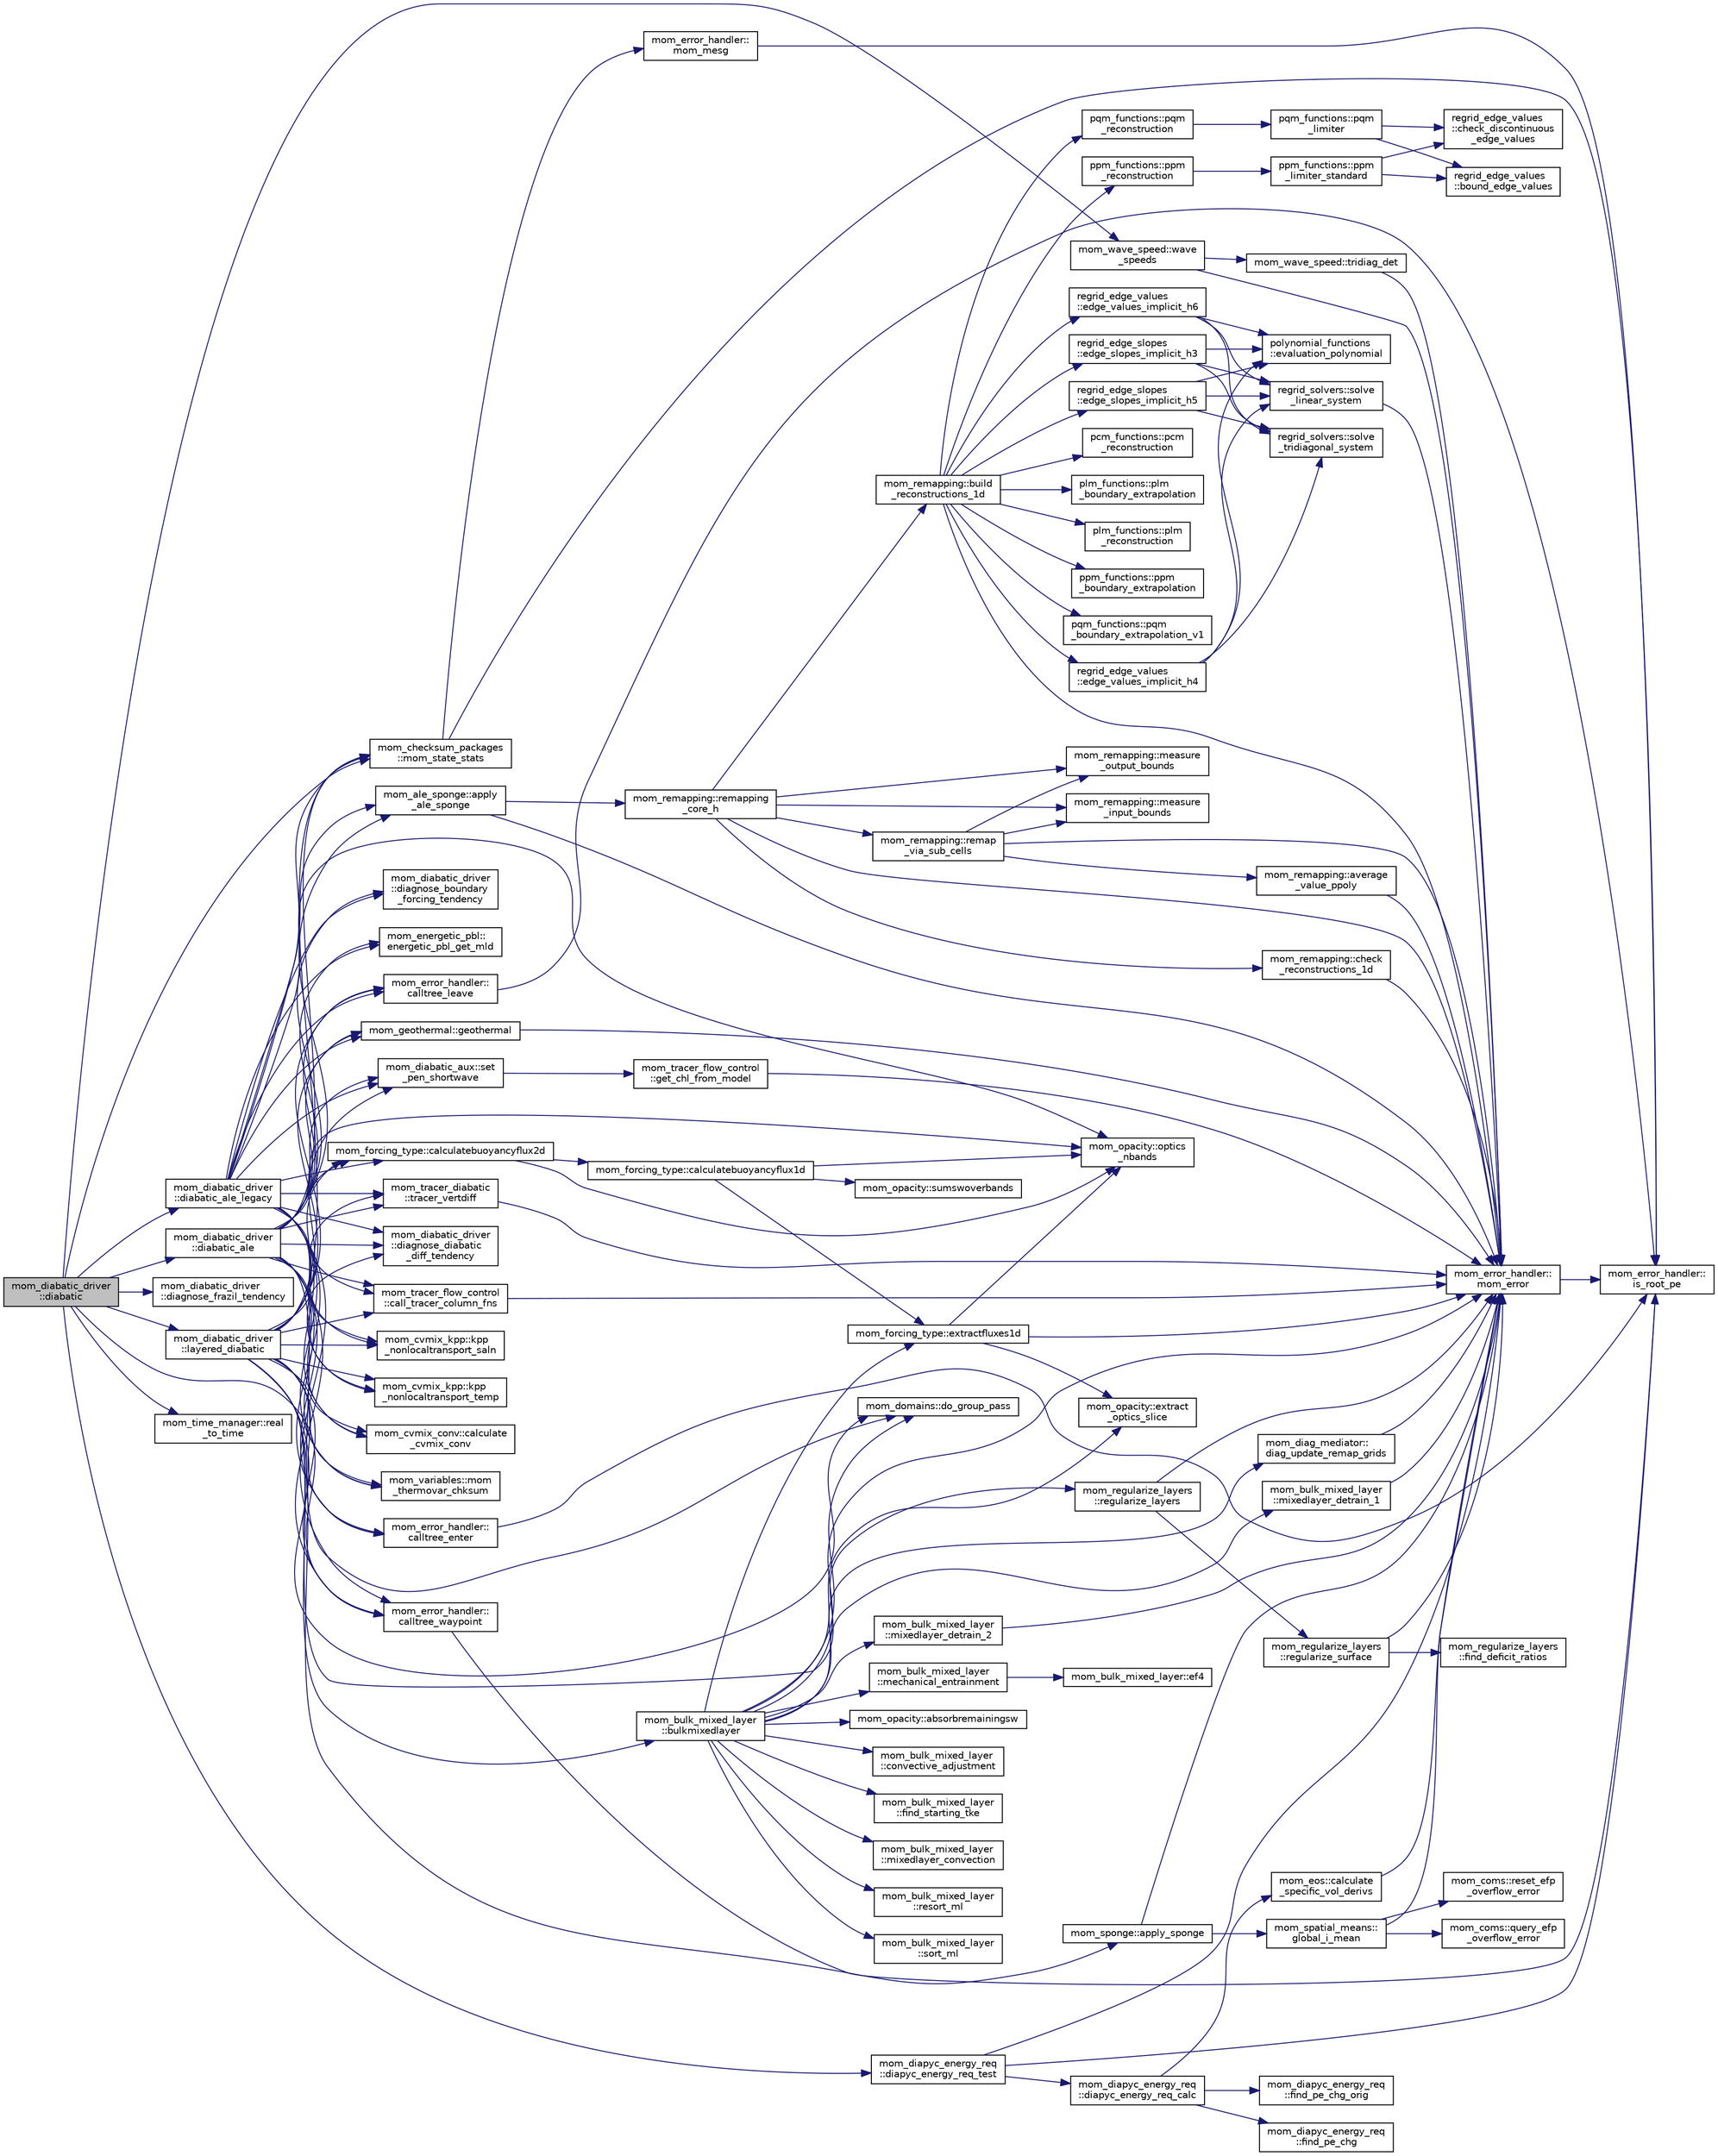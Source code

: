 digraph "mom_diabatic_driver::diabatic"
{
 // INTERACTIVE_SVG=YES
 // LATEX_PDF_SIZE
  edge [fontname="Helvetica",fontsize="10",labelfontname="Helvetica",labelfontsize="10"];
  node [fontname="Helvetica",fontsize="10",shape=record];
  rankdir="LR";
  Node1 [label="mom_diabatic_driver\l::diabatic",height=0.2,width=0.4,color="black", fillcolor="grey75", style="filled", fontcolor="black",tooltip="This subroutine imposes the diapycnal mass fluxes and the accompanying diapycnal advection of momentu..."];
  Node1 -> Node2 [color="midnightblue",fontsize="10",style="solid",fontname="Helvetica"];
  Node2 [label="mom_error_handler::\lcalltree_waypoint",height=0.2,width=0.4,color="black", fillcolor="white", style="filled",URL="$namespacemom__error__handler.html#a34a02e601a60f03cb97a72fe25a32853",tooltip="Writes a message about reaching a milestone if call tree reporting is active."];
  Node2 -> Node3 [color="midnightblue",fontsize="10",style="solid",fontname="Helvetica"];
  Node3 [label="mom_error_handler::\lis_root_pe",height=0.2,width=0.4,color="black", fillcolor="white", style="filled",URL="$namespacemom__error__handler.html#ad5f00a53059c72fe2332d1436c80ca71",tooltip="This returns .true. if the current PE is the root PE."];
  Node1 -> Node4 [color="midnightblue",fontsize="10",style="solid",fontname="Helvetica"];
  Node4 [label="mom_diabatic_driver\l::diabatic_ale",height=0.2,width=0.4,color="black", fillcolor="white", style="filled",URL="$namespacemom__diabatic__driver.html#ae57c48925de75712384e859a851c8c40",tooltip="This subroutine imposes the diapycnal mass fluxes and the accompanying diapycnal advection of momentu..."];
  Node4 -> Node5 [color="midnightblue",fontsize="10",style="solid",fontname="Helvetica"];
  Node5 [label="mom_ale_sponge::apply\l_ale_sponge",height=0.2,width=0.4,color="black", fillcolor="white", style="filled",URL="$namespacemom__ale__sponge.html#a1f297a8680a56b92ad1ac4e09f375d05",tooltip="This subroutine applies damping to the layers thicknesses, temp, salt and a variety of tracers for ev..."];
  Node5 -> Node6 [color="midnightblue",fontsize="10",style="solid",fontname="Helvetica"];
  Node6 [label="mom_error_handler::\lmom_error",height=0.2,width=0.4,color="black", fillcolor="white", style="filled",URL="$namespacemom__error__handler.html#a460cfb79a06c29fc249952c2a3710d67",tooltip="This provides a convenient interface for writing an mpp_error message with run-time filter based on a..."];
  Node6 -> Node3 [color="midnightblue",fontsize="10",style="solid",fontname="Helvetica"];
  Node5 -> Node7 [color="midnightblue",fontsize="10",style="solid",fontname="Helvetica"];
  Node7 [label="mom_remapping::remapping\l_core_h",height=0.2,width=0.4,color="black", fillcolor="white", style="filled",URL="$namespacemom__remapping.html#abe4a1d5b1b9f26063a5e4aba5be0b0a5",tooltip="Remaps column of values u0 on grid h0 to grid h1 assuming the top edge is aligned."];
  Node7 -> Node8 [color="midnightblue",fontsize="10",style="solid",fontname="Helvetica"];
  Node8 [label="mom_remapping::build\l_reconstructions_1d",height=0.2,width=0.4,color="black", fillcolor="white", style="filled",URL="$namespacemom__remapping.html#a5bb0006054c9fa4522783aa3f1f500d5",tooltip="Creates polynomial reconstructions of u0 on the source grid h0."];
  Node8 -> Node9 [color="midnightblue",fontsize="10",style="solid",fontname="Helvetica"];
  Node9 [label="regrid_edge_slopes\l::edge_slopes_implicit_h3",height=0.2,width=0.4,color="black", fillcolor="white", style="filled",URL="$namespaceregrid__edge__slopes.html#afa54fa0b64ec986564c76915a73ef611",tooltip="Compute ih4 edge slopes (implicit third order accurate) in the same units as h."];
  Node9 -> Node10 [color="midnightblue",fontsize="10",style="solid",fontname="Helvetica"];
  Node10 [label="polynomial_functions\l::evaluation_polynomial",height=0.2,width=0.4,color="black", fillcolor="white", style="filled",URL="$namespacepolynomial__functions.html#adb2b5d18db527314545e8e21638a2872",tooltip="Pointwise evaluation of a polynomial at x."];
  Node9 -> Node11 [color="midnightblue",fontsize="10",style="solid",fontname="Helvetica"];
  Node11 [label="regrid_solvers::solve\l_linear_system",height=0.2,width=0.4,color="black", fillcolor="white", style="filled",URL="$namespaceregrid__solvers.html#a8130a338b59de62b00f68da4204568ad",tooltip="Solve the linear system AX = B by Gaussian elimination."];
  Node11 -> Node6 [color="midnightblue",fontsize="10",style="solid",fontname="Helvetica"];
  Node9 -> Node12 [color="midnightblue",fontsize="10",style="solid",fontname="Helvetica"];
  Node12 [label="regrid_solvers::solve\l_tridiagonal_system",height=0.2,width=0.4,color="black", fillcolor="white", style="filled",URL="$namespaceregrid__solvers.html#a0d5c3cff8f31429b0a2c6d267e8b345d",tooltip="Solve the tridiagonal system AX = B."];
  Node8 -> Node13 [color="midnightblue",fontsize="10",style="solid",fontname="Helvetica"];
  Node13 [label="regrid_edge_slopes\l::edge_slopes_implicit_h5",height=0.2,width=0.4,color="black", fillcolor="white", style="filled",URL="$namespaceregrid__edge__slopes.html#a13b00024cbba5019a0348a8a60a3ad1b",tooltip="Compute ih5 edge values (implicit fifth order accurate)"];
  Node13 -> Node10 [color="midnightblue",fontsize="10",style="solid",fontname="Helvetica"];
  Node13 -> Node11 [color="midnightblue",fontsize="10",style="solid",fontname="Helvetica"];
  Node13 -> Node12 [color="midnightblue",fontsize="10",style="solid",fontname="Helvetica"];
  Node8 -> Node14 [color="midnightblue",fontsize="10",style="solid",fontname="Helvetica"];
  Node14 [label="regrid_edge_values\l::edge_values_implicit_h4",height=0.2,width=0.4,color="black", fillcolor="white", style="filled",URL="$namespaceregrid__edge__values.html#a0c268712aaf87b3597cef51c85fb32cb",tooltip="Compute ih4 edge values (implicit fourth order accurate) in the same units as h."];
  Node14 -> Node10 [color="midnightblue",fontsize="10",style="solid",fontname="Helvetica"];
  Node14 -> Node11 [color="midnightblue",fontsize="10",style="solid",fontname="Helvetica"];
  Node14 -> Node12 [color="midnightblue",fontsize="10",style="solid",fontname="Helvetica"];
  Node8 -> Node15 [color="midnightblue",fontsize="10",style="solid",fontname="Helvetica"];
  Node15 [label="regrid_edge_values\l::edge_values_implicit_h6",height=0.2,width=0.4,color="black", fillcolor="white", style="filled",URL="$namespaceregrid__edge__values.html#a9955c45dcd1bfec32fbf5602315cb5b1",tooltip="Compute ih6 edge values (implicit sixth order accurate) in the same units as h."];
  Node15 -> Node10 [color="midnightblue",fontsize="10",style="solid",fontname="Helvetica"];
  Node15 -> Node11 [color="midnightblue",fontsize="10",style="solid",fontname="Helvetica"];
  Node15 -> Node12 [color="midnightblue",fontsize="10",style="solid",fontname="Helvetica"];
  Node8 -> Node6 [color="midnightblue",fontsize="10",style="solid",fontname="Helvetica"];
  Node8 -> Node16 [color="midnightblue",fontsize="10",style="solid",fontname="Helvetica"];
  Node16 [label="pcm_functions::pcm\l_reconstruction",height=0.2,width=0.4,color="black", fillcolor="white", style="filled",URL="$namespacepcm__functions.html#acdb73aa523daabff83b15ce04492d70a",tooltip="Reconstruction by constant polynomials within each cell. There is nothing to do but this routine is p..."];
  Node8 -> Node17 [color="midnightblue",fontsize="10",style="solid",fontname="Helvetica"];
  Node17 [label="plm_functions::plm\l_boundary_extrapolation",height=0.2,width=0.4,color="black", fillcolor="white", style="filled",URL="$namespaceplm__functions.html#a7e6d6acb77747f967174265a1bf45784",tooltip="Reconstruction by linear polynomials within boundary cells."];
  Node8 -> Node18 [color="midnightblue",fontsize="10",style="solid",fontname="Helvetica"];
  Node18 [label="plm_functions::plm\l_reconstruction",height=0.2,width=0.4,color="black", fillcolor="white", style="filled",URL="$namespaceplm__functions.html#afc5335533d6ae9896bf0d869fa5a25e9",tooltip="Reconstruction by linear polynomials within each cell."];
  Node8 -> Node19 [color="midnightblue",fontsize="10",style="solid",fontname="Helvetica"];
  Node19 [label="ppm_functions::ppm\l_boundary_extrapolation",height=0.2,width=0.4,color="black", fillcolor="white", style="filled",URL="$namespaceppm__functions.html#a47eb8faecb5e25f3939cffa57f9b7cff",tooltip="Reconstruction by parabolas within boundary cells."];
  Node8 -> Node20 [color="midnightblue",fontsize="10",style="solid",fontname="Helvetica"];
  Node20 [label="ppm_functions::ppm\l_reconstruction",height=0.2,width=0.4,color="black", fillcolor="white", style="filled",URL="$namespaceppm__functions.html#a23d5e557ad48883c77429ee9bff8b052",tooltip="Builds quadratic polynomials coefficients from cell mean and edge values."];
  Node20 -> Node21 [color="midnightblue",fontsize="10",style="solid",fontname="Helvetica"];
  Node21 [label="ppm_functions::ppm\l_limiter_standard",height=0.2,width=0.4,color="black", fillcolor="white", style="filled",URL="$namespaceppm__functions.html#a10ee2c234d48b1d9375bcd7deee7be0c",tooltip="Adjusts edge values using the standard PPM limiter (Colella & Woodward, JCP 1984) after first checkin..."];
  Node21 -> Node22 [color="midnightblue",fontsize="10",style="solid",fontname="Helvetica"];
  Node22 [label="regrid_edge_values\l::bound_edge_values",height=0.2,width=0.4,color="black", fillcolor="white", style="filled",URL="$namespaceregrid__edge__values.html#aa3c7ea104f554d508b69efd860fc6b10",tooltip="Bound edge values by neighboring cell averages."];
  Node21 -> Node23 [color="midnightblue",fontsize="10",style="solid",fontname="Helvetica"];
  Node23 [label="regrid_edge_values\l::check_discontinuous\l_edge_values",height=0.2,width=0.4,color="black", fillcolor="white", style="filled",URL="$namespaceregrid__edge__values.html#a4a496536a77bef8467c441731619761d",tooltip="Check discontinuous edge values and replace them with their average if not monotonic."];
  Node8 -> Node24 [color="midnightblue",fontsize="10",style="solid",fontname="Helvetica"];
  Node24 [label="pqm_functions::pqm\l_boundary_extrapolation_v1",height=0.2,width=0.4,color="black", fillcolor="white", style="filled",URL="$namespacepqm__functions.html#a51d319371a3999ea40a0d2f940094c78",tooltip="Reconstruction by parabolas within boundary cells."];
  Node8 -> Node25 [color="midnightblue",fontsize="10",style="solid",fontname="Helvetica"];
  Node25 [label="pqm_functions::pqm\l_reconstruction",height=0.2,width=0.4,color="black", fillcolor="white", style="filled",URL="$namespacepqm__functions.html#af62ea5a0c20bd2e543d0a7b593e98bb7",tooltip="Reconstruction by quartic polynomials within each cell."];
  Node25 -> Node26 [color="midnightblue",fontsize="10",style="solid",fontname="Helvetica"];
  Node26 [label="pqm_functions::pqm\l_limiter",height=0.2,width=0.4,color="black", fillcolor="white", style="filled",URL="$namespacepqm__functions.html#a676b4ee6f9598507052680013b407f47",tooltip="Limit the piecewise quartic method reconstruction."];
  Node26 -> Node22 [color="midnightblue",fontsize="10",style="solid",fontname="Helvetica"];
  Node26 -> Node23 [color="midnightblue",fontsize="10",style="solid",fontname="Helvetica"];
  Node7 -> Node27 [color="midnightblue",fontsize="10",style="solid",fontname="Helvetica"];
  Node27 [label="mom_remapping::check\l_reconstructions_1d",height=0.2,width=0.4,color="black", fillcolor="white", style="filled",URL="$namespacemom__remapping.html#a1756ab9c7329e586ded97e7270b14d4d",tooltip="Checks that edge values and reconstructions satisfy bounds."];
  Node27 -> Node6 [color="midnightblue",fontsize="10",style="solid",fontname="Helvetica"];
  Node7 -> Node28 [color="midnightblue",fontsize="10",style="solid",fontname="Helvetica"];
  Node28 [label="mom_remapping::measure\l_input_bounds",height=0.2,width=0.4,color="black", fillcolor="white", style="filled",URL="$namespacemom__remapping.html#afe0efe65edb680f96fc5efe3d29a9217",tooltip="Measure totals and bounds on source grid."];
  Node7 -> Node29 [color="midnightblue",fontsize="10",style="solid",fontname="Helvetica"];
  Node29 [label="mom_remapping::measure\l_output_bounds",height=0.2,width=0.4,color="black", fillcolor="white", style="filled",URL="$namespacemom__remapping.html#a5453aeefe69feaff159b67f3a4bd2366",tooltip="Measure totals and bounds on destination grid."];
  Node7 -> Node6 [color="midnightblue",fontsize="10",style="solid",fontname="Helvetica"];
  Node7 -> Node30 [color="midnightblue",fontsize="10",style="solid",fontname="Helvetica"];
  Node30 [label="mom_remapping::remap\l_via_sub_cells",height=0.2,width=0.4,color="black", fillcolor="white", style="filled",URL="$namespacemom__remapping.html#ab933069898cb9de16ec60f175185762e",tooltip="Remaps column of n0 values u0 on grid h0 to grid h1 with n1 cells by calculating the n0+n1+1 sub-inte..."];
  Node30 -> Node31 [color="midnightblue",fontsize="10",style="solid",fontname="Helvetica"];
  Node31 [label="mom_remapping::average\l_value_ppoly",height=0.2,width=0.4,color="black", fillcolor="white", style="filled",URL="$namespacemom__remapping.html#a89dde73fbc6eec035c8dabc225a9c210",tooltip="Returns the average value of a reconstruction within a single source cell, i0, between the non-dimens..."];
  Node31 -> Node6 [color="midnightblue",fontsize="10",style="solid",fontname="Helvetica"];
  Node30 -> Node28 [color="midnightblue",fontsize="10",style="solid",fontname="Helvetica"];
  Node30 -> Node29 [color="midnightblue",fontsize="10",style="solid",fontname="Helvetica"];
  Node30 -> Node6 [color="midnightblue",fontsize="10",style="solid",fontname="Helvetica"];
  Node4 -> Node32 [color="midnightblue",fontsize="10",style="solid",fontname="Helvetica"];
  Node32 [label="mom_cvmix_conv::calculate\l_cvmix_conv",height=0.2,width=0.4,color="black", fillcolor="white", style="filled",URL="$namespacemom__cvmix__conv.html#a9fa2fba758d0df93a9d6219c21e5e06d",tooltip="Subroutine for calculating enhanced diffusivity/viscosity due to convection via CVMix."];
  Node4 -> Node33 [color="midnightblue",fontsize="10",style="solid",fontname="Helvetica"];
  Node33 [label="mom_forcing_type::calculatebuoyancyflux2d",height=0.2,width=0.4,color="black", fillcolor="white", style="filled",URL="$namespacemom__forcing__type.html#ae84373c4a259bd04330ec673af0fa536",tooltip="Calculates surface buoyancy flux by adding up the heat, FW and salt fluxes, for 2d arrays...."];
  Node33 -> Node34 [color="midnightblue",fontsize="10",style="solid",fontname="Helvetica"];
  Node34 [label="mom_forcing_type::calculatebuoyancyflux1d",height=0.2,width=0.4,color="black", fillcolor="white", style="filled",URL="$namespacemom__forcing__type.html#a406a512f0d5b45c873fa91110ca7c387",tooltip="This routine calculates surface buoyancy flux by adding up the heat, FW & salt fluxes...."];
  Node34 -> Node35 [color="midnightblue",fontsize="10",style="solid",fontname="Helvetica"];
  Node35 [label="mom_forcing_type::extractfluxes1d",height=0.2,width=0.4,color="black", fillcolor="white", style="filled",URL="$namespacemom__forcing__type.html#af676e516c2d3f88e56494bc14642ef7a",tooltip="This subroutine extracts fluxes from the surface fluxes type. It works on a j-row for optimization pu..."];
  Node35 -> Node36 [color="midnightblue",fontsize="10",style="solid",fontname="Helvetica"];
  Node36 [label="mom_opacity::extract\l_optics_slice",height=0.2,width=0.4,color="black", fillcolor="white", style="filled",URL="$namespacemom__opacity.html#a4c1942f798619a9ad854d1152ebcab63",tooltip="This subroutine returns a 2-d slice at constant j of fields from an optics_type, with the potential f..."];
  Node35 -> Node6 [color="midnightblue",fontsize="10",style="solid",fontname="Helvetica"];
  Node35 -> Node37 [color="midnightblue",fontsize="10",style="solid",fontname="Helvetica"];
  Node37 [label="mom_opacity::optics\l_nbands",height=0.2,width=0.4,color="black", fillcolor="white", style="filled",URL="$namespacemom__opacity.html#a349c6934f113d238e4e2ef229b931a0c",tooltip="Return the number of bands of penetrating shortwave radiation."];
  Node34 -> Node37 [color="midnightblue",fontsize="10",style="solid",fontname="Helvetica"];
  Node34 -> Node38 [color="midnightblue",fontsize="10",style="solid",fontname="Helvetica"];
  Node38 [label="mom_opacity::sumswoverbands",height=0.2,width=0.4,color="black", fillcolor="white", style="filled",URL="$namespacemom__opacity.html#ad27db4bd0d010d98a3f5a54902c7a05e",tooltip="This subroutine calculates the total shortwave heat flux integrated over bands as a function of depth..."];
  Node33 -> Node37 [color="midnightblue",fontsize="10",style="solid",fontname="Helvetica"];
  Node4 -> Node39 [color="midnightblue",fontsize="10",style="solid",fontname="Helvetica"];
  Node39 [label="mom_tracer_flow_control\l::call_tracer_column_fns",height=0.2,width=0.4,color="black", fillcolor="white", style="filled",URL="$namespacemom__tracer__flow__control.html#ae4af301529462d180014b52d0ceea67c",tooltip="This subroutine calls all registered tracer column physics subroutines."];
  Node39 -> Node6 [color="midnightblue",fontsize="10",style="solid",fontname="Helvetica"];
  Node4 -> Node40 [color="midnightblue",fontsize="10",style="solid",fontname="Helvetica"];
  Node40 [label="mom_error_handler::\lcalltree_enter",height=0.2,width=0.4,color="black", fillcolor="white", style="filled",URL="$namespacemom__error__handler.html#a9cda07a87815f0e5594066162b4345c3",tooltip="Writes a message about entering a subroutine if call tree reporting is active."];
  Node40 -> Node3 [color="midnightblue",fontsize="10",style="solid",fontname="Helvetica"];
  Node4 -> Node41 [color="midnightblue",fontsize="10",style="solid",fontname="Helvetica"];
  Node41 [label="mom_error_handler::\lcalltree_leave",height=0.2,width=0.4,color="black", fillcolor="white", style="filled",URL="$namespacemom__error__handler.html#a88ea67781e2ed9b73ab7eac8ea5e8578",tooltip="Writes a message about leaving a subroutine if call tree reporting is active."];
  Node41 -> Node3 [color="midnightblue",fontsize="10",style="solid",fontname="Helvetica"];
  Node4 -> Node2 [color="midnightblue",fontsize="10",style="solid",fontname="Helvetica"];
  Node4 -> Node42 [color="midnightblue",fontsize="10",style="solid",fontname="Helvetica"];
  Node42 [label="mom_diabatic_driver\l::diagnose_boundary\l_forcing_tendency",height=0.2,width=0.4,color="black", fillcolor="white", style="filled",URL="$namespacemom__diabatic__driver.html#a01163329a6d65d737948de2d88552e4c",tooltip="This routine diagnoses tendencies from application of boundary fluxes. These impacts are generally 3d..."];
  Node4 -> Node43 [color="midnightblue",fontsize="10",style="solid",fontname="Helvetica"];
  Node43 [label="mom_diabatic_driver\l::diagnose_diabatic\l_diff_tendency",height=0.2,width=0.4,color="black", fillcolor="white", style="filled",URL="$namespacemom__diabatic__driver.html#a4dab75ba033d39c67378d4d096dc8634",tooltip="This routine diagnoses tendencies from application of diabatic diffusion using ALE algorithm...."];
  Node4 -> Node44 [color="midnightblue",fontsize="10",style="solid",fontname="Helvetica"];
  Node44 [label="mom_domains::do_group_pass",height=0.2,width=0.4,color="black", fillcolor="white", style="filled",URL="$namespacemom__domains.html#aac3bc012a8c214cbd73bb00668ff165e",tooltip="do_group_pass carries out a group halo update."];
  Node4 -> Node45 [color="midnightblue",fontsize="10",style="solid",fontname="Helvetica"];
  Node45 [label="mom_energetic_pbl::\lenergetic_pbl_get_mld",height=0.2,width=0.4,color="black", fillcolor="white", style="filled",URL="$namespacemom__energetic__pbl.html#af3a7ca5357ed9a1383c9556b117116dc",tooltip="Copies the ePBL active mixed layer depth into MLD."];
  Node4 -> Node46 [color="midnightblue",fontsize="10",style="solid",fontname="Helvetica"];
  Node46 [label="mom_geothermal::geothermal",height=0.2,width=0.4,color="black", fillcolor="white", style="filled",URL="$namespacemom__geothermal.html#ab562e4b7ef124606e700afb51c021e9b",tooltip="Applies geothermal heating, including the movement of water between isopycnal layers to match the tar..."];
  Node46 -> Node6 [color="midnightblue",fontsize="10",style="solid",fontname="Helvetica"];
  Node4 -> Node47 [color="midnightblue",fontsize="10",style="solid",fontname="Helvetica"];
  Node47 [label="mom_cvmix_kpp::kpp\l_nonlocaltransport_saln",height=0.2,width=0.4,color="black", fillcolor="white", style="filled",URL="$namespacemom__cvmix__kpp.html#abebacc1ae8c13149d816a60ff2e824b6",tooltip="Apply KPP non-local transport of surface fluxes for salinity. This routine is a useful prototype for ..."];
  Node4 -> Node48 [color="midnightblue",fontsize="10",style="solid",fontname="Helvetica"];
  Node48 [label="mom_cvmix_kpp::kpp\l_nonlocaltransport_temp",height=0.2,width=0.4,color="black", fillcolor="white", style="filled",URL="$namespacemom__cvmix__kpp.html#a54093ca1cac897785c965c00efa12fe6",tooltip="Apply KPP non-local transport of surface fluxes for temperature."];
  Node4 -> Node49 [color="midnightblue",fontsize="10",style="solid",fontname="Helvetica"];
  Node49 [label="mom_checksum_packages\l::mom_state_stats",height=0.2,width=0.4,color="black", fillcolor="white", style="filled",URL="$namespacemom__checksum__packages.html#a6d09d11c188659dd5ebd0b36fc42aa2b",tooltip="Monitor and write out statistics for the model's state variables."];
  Node49 -> Node3 [color="midnightblue",fontsize="10",style="solid",fontname="Helvetica"];
  Node49 -> Node50 [color="midnightblue",fontsize="10",style="solid",fontname="Helvetica"];
  Node50 [label="mom_error_handler::\lmom_mesg",height=0.2,width=0.4,color="black", fillcolor="white", style="filled",URL="$namespacemom__error__handler.html#a1c462df7b61f1296407b4af51dfeceab",tooltip="This provides a convenient interface for writing an informative comment."];
  Node50 -> Node3 [color="midnightblue",fontsize="10",style="solid",fontname="Helvetica"];
  Node4 -> Node51 [color="midnightblue",fontsize="10",style="solid",fontname="Helvetica"];
  Node51 [label="mom_variables::mom\l_thermovar_chksum",height=0.2,width=0.4,color="black", fillcolor="white", style="filled",URL="$namespacemom__variables.html#a3a49e8f236529824956f8c5c3e147893",tooltip="Diagnostic checksums on various elements of a thermo_var_ptrs type for debugging."];
  Node4 -> Node37 [color="midnightblue",fontsize="10",style="solid",fontname="Helvetica"];
  Node4 -> Node52 [color="midnightblue",fontsize="10",style="solid",fontname="Helvetica"];
  Node52 [label="mom_diabatic_aux::set\l_pen_shortwave",height=0.2,width=0.4,color="black", fillcolor="white", style="filled",URL="$namespacemom__diabatic__aux.html#a1d0007ebe24539697c191d76e9769e75",tooltip=" "];
  Node52 -> Node53 [color="midnightblue",fontsize="10",style="solid",fontname="Helvetica"];
  Node53 [label="mom_tracer_flow_control\l::get_chl_from_model",height=0.2,width=0.4,color="black", fillcolor="white", style="filled",URL="$namespacemom__tracer__flow__control.html#abd2e9269190427ba86fb8a26e6792e66",tooltip="This subroutine extracts the chlorophyll concentrations from the model state, if possible."];
  Node53 -> Node6 [color="midnightblue",fontsize="10",style="solid",fontname="Helvetica"];
  Node4 -> Node54 [color="midnightblue",fontsize="10",style="solid",fontname="Helvetica"];
  Node54 [label="mom_tracer_diabatic\l::tracer_vertdiff",height=0.2,width=0.4,color="black", fillcolor="white", style="filled",URL="$namespacemom__tracer__diabatic.html#ac5d57973547cc4ed3a89808d3910943e",tooltip="This subroutine solves a tridiagonal equation for the final tracer concentrations after the dual-entr..."];
  Node54 -> Node6 [color="midnightblue",fontsize="10",style="solid",fontname="Helvetica"];
  Node1 -> Node55 [color="midnightblue",fontsize="10",style="solid",fontname="Helvetica"];
  Node55 [label="mom_diabatic_driver\l::diabatic_ale_legacy",height=0.2,width=0.4,color="black", fillcolor="white", style="filled",URL="$namespacemom__diabatic__driver.html#a598d99106680c83e410a0a51a59588ea",tooltip="Applies diabatic forcing and diapycnal mixing of temperature, salinity and other tracers for use with..."];
  Node55 -> Node5 [color="midnightblue",fontsize="10",style="solid",fontname="Helvetica"];
  Node55 -> Node32 [color="midnightblue",fontsize="10",style="solid",fontname="Helvetica"];
  Node55 -> Node33 [color="midnightblue",fontsize="10",style="solid",fontname="Helvetica"];
  Node55 -> Node39 [color="midnightblue",fontsize="10",style="solid",fontname="Helvetica"];
  Node55 -> Node40 [color="midnightblue",fontsize="10",style="solid",fontname="Helvetica"];
  Node55 -> Node41 [color="midnightblue",fontsize="10",style="solid",fontname="Helvetica"];
  Node55 -> Node2 [color="midnightblue",fontsize="10",style="solid",fontname="Helvetica"];
  Node55 -> Node42 [color="midnightblue",fontsize="10",style="solid",fontname="Helvetica"];
  Node55 -> Node43 [color="midnightblue",fontsize="10",style="solid",fontname="Helvetica"];
  Node55 -> Node45 [color="midnightblue",fontsize="10",style="solid",fontname="Helvetica"];
  Node55 -> Node46 [color="midnightblue",fontsize="10",style="solid",fontname="Helvetica"];
  Node55 -> Node47 [color="midnightblue",fontsize="10",style="solid",fontname="Helvetica"];
  Node55 -> Node48 [color="midnightblue",fontsize="10",style="solid",fontname="Helvetica"];
  Node55 -> Node49 [color="midnightblue",fontsize="10",style="solid",fontname="Helvetica"];
  Node55 -> Node51 [color="midnightblue",fontsize="10",style="solid",fontname="Helvetica"];
  Node55 -> Node37 [color="midnightblue",fontsize="10",style="solid",fontname="Helvetica"];
  Node55 -> Node52 [color="midnightblue",fontsize="10",style="solid",fontname="Helvetica"];
  Node55 -> Node54 [color="midnightblue",fontsize="10",style="solid",fontname="Helvetica"];
  Node1 -> Node56 [color="midnightblue",fontsize="10",style="solid",fontname="Helvetica"];
  Node56 [label="mom_diabatic_driver\l::diagnose_frazil_tendency",height=0.2,width=0.4,color="black", fillcolor="white", style="filled",URL="$namespacemom__diabatic__driver.html#ab1dd05b0e742d113883e1b590234f8eb",tooltip="This routine diagnoses tendencies for temperature and heat from frazil formation. This routine is cal..."];
  Node1 -> Node57 [color="midnightblue",fontsize="10",style="solid",fontname="Helvetica"];
  Node57 [label="mom_diapyc_energy_req\l::diapyc_energy_req_test",height=0.2,width=0.4,color="black", fillcolor="white", style="filled",URL="$namespacemom__diapyc__energy__req.html#a0bf0dd1f3ae4f7f66fb000322f18064e",tooltip="This subroutine helps test the accuracy of the diapycnal mixing energy requirement code by writing di..."];
  Node57 -> Node58 [color="midnightblue",fontsize="10",style="solid",fontname="Helvetica"];
  Node58 [label="mom_diapyc_energy_req\l::diapyc_energy_req_calc",height=0.2,width=0.4,color="black", fillcolor="white", style="filled",URL="$namespacemom__diapyc__energy__req.html#aca27fbd2a716b8565b0b754a417479d5",tooltip="This subroutine uses a substantially refactored tridiagonal equation for diapycnal mixing of temperat..."];
  Node58 -> Node59 [color="midnightblue",fontsize="10",style="solid",fontname="Helvetica"];
  Node59 [label="mom_eos::calculate\l_specific_vol_derivs",height=0.2,width=0.4,color="black", fillcolor="white", style="filled",URL="$namespacemom__eos.html#a2532426c3797952ec6e9cd628e7708a0",tooltip="Calls the appropriate subroutine to calculate specific volume derivatives for an array."];
  Node59 -> Node6 [color="midnightblue",fontsize="10",style="solid",fontname="Helvetica"];
  Node58 -> Node60 [color="midnightblue",fontsize="10",style="solid",fontname="Helvetica"];
  Node60 [label="mom_diapyc_energy_req\l::find_pe_chg",height=0.2,width=0.4,color="black", fillcolor="white", style="filled",URL="$namespacemom__diapyc__energy__req.html#a2bed511a4b1df9de0e2230c24389bc82",tooltip="This subroutine calculates the change in potential energy and or derivatives for several changes in a..."];
  Node58 -> Node61 [color="midnightblue",fontsize="10",style="solid",fontname="Helvetica"];
  Node61 [label="mom_diapyc_energy_req\l::find_pe_chg_orig",height=0.2,width=0.4,color="black", fillcolor="white", style="filled",URL="$namespacemom__diapyc__energy__req.html#afb1736a09e8f04ae84f561924e157691",tooltip="This subroutine calculates the change in potential energy and or derivatives for several changes in a..."];
  Node57 -> Node3 [color="midnightblue",fontsize="10",style="solid",fontname="Helvetica"];
  Node57 -> Node6 [color="midnightblue",fontsize="10",style="solid",fontname="Helvetica"];
  Node1 -> Node62 [color="midnightblue",fontsize="10",style="solid",fontname="Helvetica"];
  Node62 [label="mom_diabatic_driver\l::layered_diabatic",height=0.2,width=0.4,color="black", fillcolor="white", style="filled",URL="$namespacemom__diabatic__driver.html#a71d8d849db16be4b87c2650b49f01c82",tooltip="Imposes the diapycnal mass fluxes and the accompanying diapycnal advection of momentum and tracers us..."];
  Node62 -> Node63 [color="midnightblue",fontsize="10",style="solid",fontname="Helvetica"];
  Node63 [label="mom_sponge::apply_sponge",height=0.2,width=0.4,color="black", fillcolor="white", style="filled",URL="$namespacemom__sponge.html#a0b8b22a1b577bdcf336c8d22b85b45d7",tooltip="This subroutine applies damping to the layers thicknesses, mixed layer buoyancy, and a variety of tra..."];
  Node63 -> Node64 [color="midnightblue",fontsize="10",style="solid",fontname="Helvetica"];
  Node64 [label="mom_spatial_means::\lglobal_i_mean",height=0.2,width=0.4,color="black", fillcolor="white", style="filled",URL="$namespacemom__spatial__means.html#a257babe85df2c4435f119236b94eafe9",tooltip="Determine the global mean of a field along rows of constant i, returning it in a 1-d array using the ..."];
  Node64 -> Node6 [color="midnightblue",fontsize="10",style="solid",fontname="Helvetica"];
  Node64 -> Node65 [color="midnightblue",fontsize="10",style="solid",fontname="Helvetica"];
  Node65 [label="mom_coms::query_efp\l_overflow_error",height=0.2,width=0.4,color="black", fillcolor="white", style="filled",URL="$namespacemom__coms.html#addf8caf9a58bed7059b5bb6660d73c4e",tooltip="Returns the status of the module's error flag."];
  Node64 -> Node66 [color="midnightblue",fontsize="10",style="solid",fontname="Helvetica"];
  Node66 [label="mom_coms::reset_efp\l_overflow_error",height=0.2,width=0.4,color="black", fillcolor="white", style="filled",URL="$namespacemom__coms.html#a9a44466e43db89b2525996feedd11b7a",tooltip="Reset the module's error flag to false."];
  Node63 -> Node6 [color="midnightblue",fontsize="10",style="solid",fontname="Helvetica"];
  Node62 -> Node67 [color="midnightblue",fontsize="10",style="solid",fontname="Helvetica"];
  Node67 [label="mom_bulk_mixed_layer\l::bulkmixedlayer",height=0.2,width=0.4,color="black", fillcolor="white", style="filled",URL="$namespacemom__bulk__mixed__layer.html#ad6b69cad68bd88aa1deee0481fd3cc59",tooltip="This subroutine partially steps the bulk mixed layer model. The following processes are executed,..."];
  Node67 -> Node68 [color="midnightblue",fontsize="10",style="solid",fontname="Helvetica"];
  Node68 [label="mom_opacity::absorbremainingsw",height=0.2,width=0.4,color="black", fillcolor="white", style="filled",URL="$namespacemom__opacity.html#a21db9da24cea8b875040ba1e7e8b2e9b",tooltip="Apply shortwave heating below the boundary layer (when running with the bulk mixed layer inhereted fr..."];
  Node67 -> Node69 [color="midnightblue",fontsize="10",style="solid",fontname="Helvetica"];
  Node69 [label="mom_bulk_mixed_layer\l::convective_adjustment",height=0.2,width=0.4,color="black", fillcolor="white", style="filled",URL="$namespacemom__bulk__mixed__layer.html#a64f3bec37c0a6dfba1400d03c61399e7",tooltip="This subroutine does instantaneous convective entrainment into the buffer layers and mixed layers to ..."];
  Node67 -> Node70 [color="midnightblue",fontsize="10",style="solid",fontname="Helvetica"];
  Node70 [label="mom_diag_mediator::\ldiag_update_remap_grids",height=0.2,width=0.4,color="black", fillcolor="white", style="filled",URL="$namespacemom__diag__mediator.html#a2e9db121a293f242f5a42e9d16d0d2e4",tooltip="Build/update vertical grids for diagnostic remapping."];
  Node70 -> Node6 [color="midnightblue",fontsize="10",style="solid",fontname="Helvetica"];
  Node67 -> Node44 [color="midnightblue",fontsize="10",style="solid",fontname="Helvetica"];
  Node67 -> Node36 [color="midnightblue",fontsize="10",style="solid",fontname="Helvetica"];
  Node67 -> Node35 [color="midnightblue",fontsize="10",style="solid",fontname="Helvetica"];
  Node67 -> Node71 [color="midnightblue",fontsize="10",style="solid",fontname="Helvetica"];
  Node71 [label="mom_bulk_mixed_layer\l::find_starting_tke",height=0.2,width=0.4,color="black", fillcolor="white", style="filled",URL="$namespacemom__bulk__mixed__layer.html#a8ab429f040caadc340609ca16aca2e29",tooltip="This subroutine determines the TKE available at the depth of free convection to drive mechanical entr..."];
  Node67 -> Node72 [color="midnightblue",fontsize="10",style="solid",fontname="Helvetica"];
  Node72 [label="mom_bulk_mixed_layer\l::mechanical_entrainment",height=0.2,width=0.4,color="black", fillcolor="white", style="filled",URL="$namespacemom__bulk__mixed__layer.html#aae11f02b6b843d50866b7e259a7d468a",tooltip="This subroutine calculates mechanically driven entrainment."];
  Node72 -> Node73 [color="midnightblue",fontsize="10",style="solid",fontname="Helvetica"];
  Node73 [label="mom_bulk_mixed_layer::ef4",height=0.2,width=0.4,color="black", fillcolor="white", style="filled",URL="$namespacemom__bulk__mixed__layer.html#a4ac89b3858f2c7c0ac6f8ac8f93b5e44",tooltip="This subroutine returns an approximation to the integral R = exp(-L*(H+E)) integral(LH to L(H+E)) L/(..."];
  Node67 -> Node74 [color="midnightblue",fontsize="10",style="solid",fontname="Helvetica"];
  Node74 [label="mom_bulk_mixed_layer\l::mixedlayer_convection",height=0.2,width=0.4,color="black", fillcolor="white", style="filled",URL="$namespacemom__bulk__mixed__layer.html#a0f75ed48f800138d458b5654d151fe50",tooltip="This subroutine causes the mixed layer to entrain to the depth of free convection...."];
  Node67 -> Node75 [color="midnightblue",fontsize="10",style="solid",fontname="Helvetica"];
  Node75 [label="mom_bulk_mixed_layer\l::mixedlayer_detrain_1",height=0.2,width=0.4,color="black", fillcolor="white", style="filled",URL="$namespacemom__bulk__mixed__layer.html#aa33a3e7c5e1b18444bf54d37f1c00ad3",tooltip="This subroutine moves any water left in the former mixed layers into the single buffer layers and may..."];
  Node75 -> Node6 [color="midnightblue",fontsize="10",style="solid",fontname="Helvetica"];
  Node67 -> Node76 [color="midnightblue",fontsize="10",style="solid",fontname="Helvetica"];
  Node76 [label="mom_bulk_mixed_layer\l::mixedlayer_detrain_2",height=0.2,width=0.4,color="black", fillcolor="white", style="filled",URL="$namespacemom__bulk__mixed__layer.html#a5f7d06425d0395a7fd4b94942c6465d0",tooltip="This subroutine moves any water left in the former mixed layers into the two buffer layers and may al..."];
  Node76 -> Node6 [color="midnightblue",fontsize="10",style="solid",fontname="Helvetica"];
  Node67 -> Node6 [color="midnightblue",fontsize="10",style="solid",fontname="Helvetica"];
  Node67 -> Node77 [color="midnightblue",fontsize="10",style="solid",fontname="Helvetica"];
  Node77 [label="mom_bulk_mixed_layer\l::resort_ml",height=0.2,width=0.4,color="black", fillcolor="white", style="filled",URL="$namespacemom__bulk__mixed__layer.html#a1378659bc97b52e065a7cfe44166504d",tooltip="This subroutine actually moves properties between layers to achieve a resorted state,..."];
  Node67 -> Node78 [color="midnightblue",fontsize="10",style="solid",fontname="Helvetica"];
  Node78 [label="mom_bulk_mixed_layer\l::sort_ml",height=0.2,width=0.4,color="black", fillcolor="white", style="filled",URL="$namespacemom__bulk__mixed__layer.html#ae4325155d260533b923ba910557945f3",tooltip="This subroutine generates an array of indices that are sorted by layer density."];
  Node62 -> Node32 [color="midnightblue",fontsize="10",style="solid",fontname="Helvetica"];
  Node62 -> Node33 [color="midnightblue",fontsize="10",style="solid",fontname="Helvetica"];
  Node62 -> Node39 [color="midnightblue",fontsize="10",style="solid",fontname="Helvetica"];
  Node62 -> Node40 [color="midnightblue",fontsize="10",style="solid",fontname="Helvetica"];
  Node62 -> Node41 [color="midnightblue",fontsize="10",style="solid",fontname="Helvetica"];
  Node62 -> Node2 [color="midnightblue",fontsize="10",style="solid",fontname="Helvetica"];
  Node62 -> Node43 [color="midnightblue",fontsize="10",style="solid",fontname="Helvetica"];
  Node62 -> Node44 [color="midnightblue",fontsize="10",style="solid",fontname="Helvetica"];
  Node62 -> Node46 [color="midnightblue",fontsize="10",style="solid",fontname="Helvetica"];
  Node62 -> Node47 [color="midnightblue",fontsize="10",style="solid",fontname="Helvetica"];
  Node62 -> Node48 [color="midnightblue",fontsize="10",style="solid",fontname="Helvetica"];
  Node62 -> Node49 [color="midnightblue",fontsize="10",style="solid",fontname="Helvetica"];
  Node62 -> Node51 [color="midnightblue",fontsize="10",style="solid",fontname="Helvetica"];
  Node62 -> Node79 [color="midnightblue",fontsize="10",style="solid",fontname="Helvetica"];
  Node79 [label="mom_regularize_layers\l::regularize_layers",height=0.2,width=0.4,color="black", fillcolor="white", style="filled",URL="$namespacemom__regularize__layers.html#a6cd6e85c8425099cc30c8d67de17c1ed",tooltip="This subroutine partially steps the bulk mixed layer model. The following processes are executed,..."];
  Node79 -> Node6 [color="midnightblue",fontsize="10",style="solid",fontname="Helvetica"];
  Node79 -> Node80 [color="midnightblue",fontsize="10",style="solid",fontname="Helvetica"];
  Node80 [label="mom_regularize_layers\l::regularize_surface",height=0.2,width=0.4,color="black", fillcolor="white", style="filled",URL="$namespacemom__regularize__layers.html#a220f46f9b601c8d813a3a94fba61ca0e",tooltip="This subroutine ensures that there is a degree of horizontal smoothness in the depths of the near-sur..."];
  Node80 -> Node81 [color="midnightblue",fontsize="10",style="solid",fontname="Helvetica"];
  Node81 [label="mom_regularize_layers\l::find_deficit_ratios",height=0.2,width=0.4,color="black", fillcolor="white", style="filled",URL="$namespacemom__regularize__layers.html#a4ba20ced31449e07aa640de2b71c0be8",tooltip="This subroutine determines the amount by which the harmonic mean thickness at velocity points differ ..."];
  Node80 -> Node6 [color="midnightblue",fontsize="10",style="solid",fontname="Helvetica"];
  Node62 -> Node52 [color="midnightblue",fontsize="10",style="solid",fontname="Helvetica"];
  Node62 -> Node54 [color="midnightblue",fontsize="10",style="solid",fontname="Helvetica"];
  Node1 -> Node49 [color="midnightblue",fontsize="10",style="solid",fontname="Helvetica"];
  Node1 -> Node82 [color="midnightblue",fontsize="10",style="solid",fontname="Helvetica"];
  Node82 [label="mom_time_manager::real\l_to_time",height=0.2,width=0.4,color="black", fillcolor="white", style="filled",URL="$namespacemom__time__manager.html#ae2d8736d03ab62310f32ddf01e44a961",tooltip="This is an alternate implementation of the FMS function real_to_time_type that is accurate over a lar..."];
  Node1 -> Node83 [color="midnightblue",fontsize="10",style="solid",fontname="Helvetica"];
  Node83 [label="mom_wave_speed::wave\l_speeds",height=0.2,width=0.4,color="black", fillcolor="white", style="filled",URL="$namespacemom__wave__speed.html#aaeee30fd118f8b7396f5bdd68c5a10e4",tooltip="Calculates the wave speeds for the first few barolinic modes."];
  Node83 -> Node6 [color="midnightblue",fontsize="10",style="solid",fontname="Helvetica"];
  Node83 -> Node84 [color="midnightblue",fontsize="10",style="solid",fontname="Helvetica"];
  Node84 [label="mom_wave_speed::tridiag_det",height=0.2,width=0.4,color="black", fillcolor="white", style="filled",URL="$namespacemom__wave__speed.html#a5079e31d32604f816bcf78f5d7086682",tooltip="Calculate the determinant of a tridiagonal matrix with diagonals a,b-lam,c and its derivative with la..."];
  Node84 -> Node6 [color="midnightblue",fontsize="10",style="solid",fontname="Helvetica"];
}

